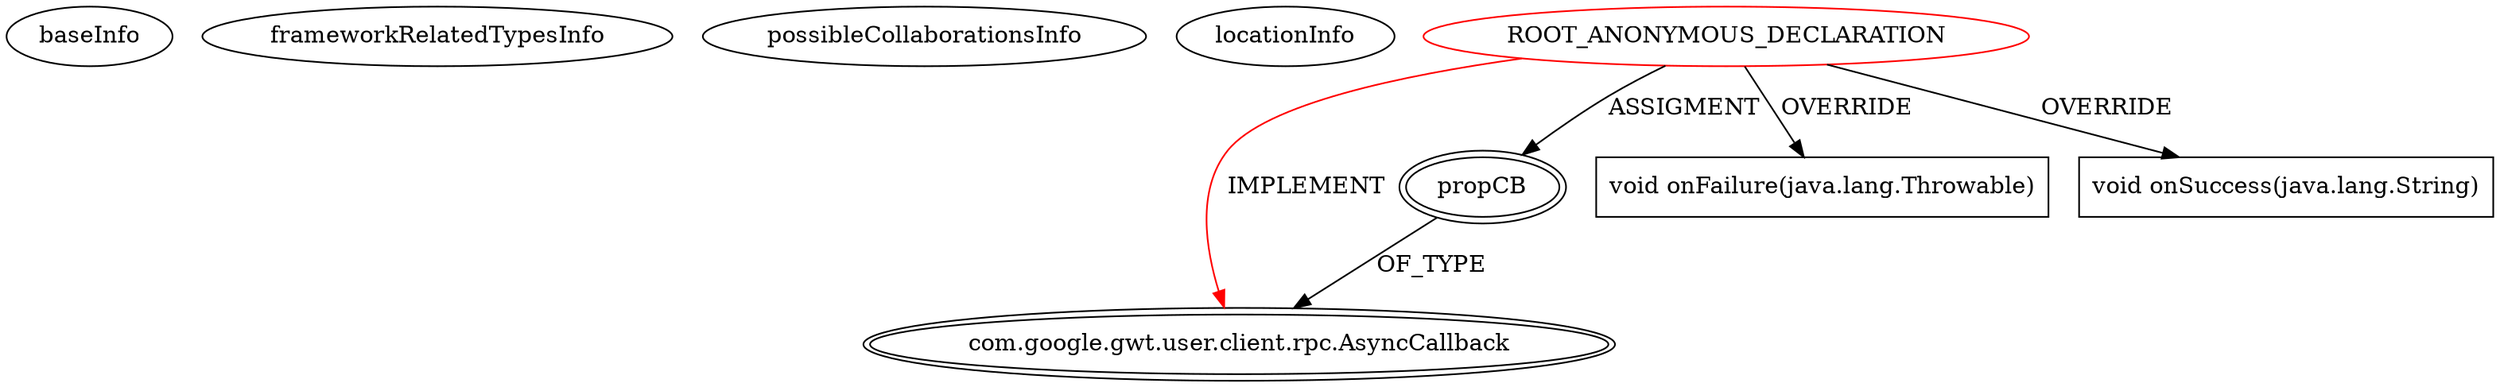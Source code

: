 digraph {
baseInfo[graphId=3291,category="extension_graph",isAnonymous=true,possibleRelation=false]
frameworkRelatedTypesInfo[0="com.google.gwt.user.client.rpc.AsyncCallback"]
possibleCollaborationsInfo[]
locationInfo[projectName="jo32-Easy-URL-Shortener",filePath="/jo32-Easy-URL-Shortener/Easy-URL-Shortener-master/src/info/jo32/s/client/UrlShorter.java",contextSignature="void initialize()",graphId="3291"]
0[label="ROOT_ANONYMOUS_DECLARATION",vertexType="ROOT_ANONYMOUS_DECLARATION",isFrameworkType=false,color=red]
1[label="com.google.gwt.user.client.rpc.AsyncCallback",vertexType="FRAMEWORK_INTERFACE_TYPE",isFrameworkType=true,peripheries=2]
2[label="propCB",vertexType="OUTSIDE_VARIABLE_EXPRESION",isFrameworkType=true,peripheries=2]
4[label="void onFailure(java.lang.Throwable)",vertexType="OVERRIDING_METHOD_DECLARATION",isFrameworkType=false,shape=box]
5[label="void onSuccess(java.lang.String)",vertexType="OVERRIDING_METHOD_DECLARATION",isFrameworkType=false,shape=box]
0->1[label="IMPLEMENT",color=red]
0->2[label="ASSIGMENT"]
2->1[label="OF_TYPE"]
0->4[label="OVERRIDE"]
0->5[label="OVERRIDE"]
}
